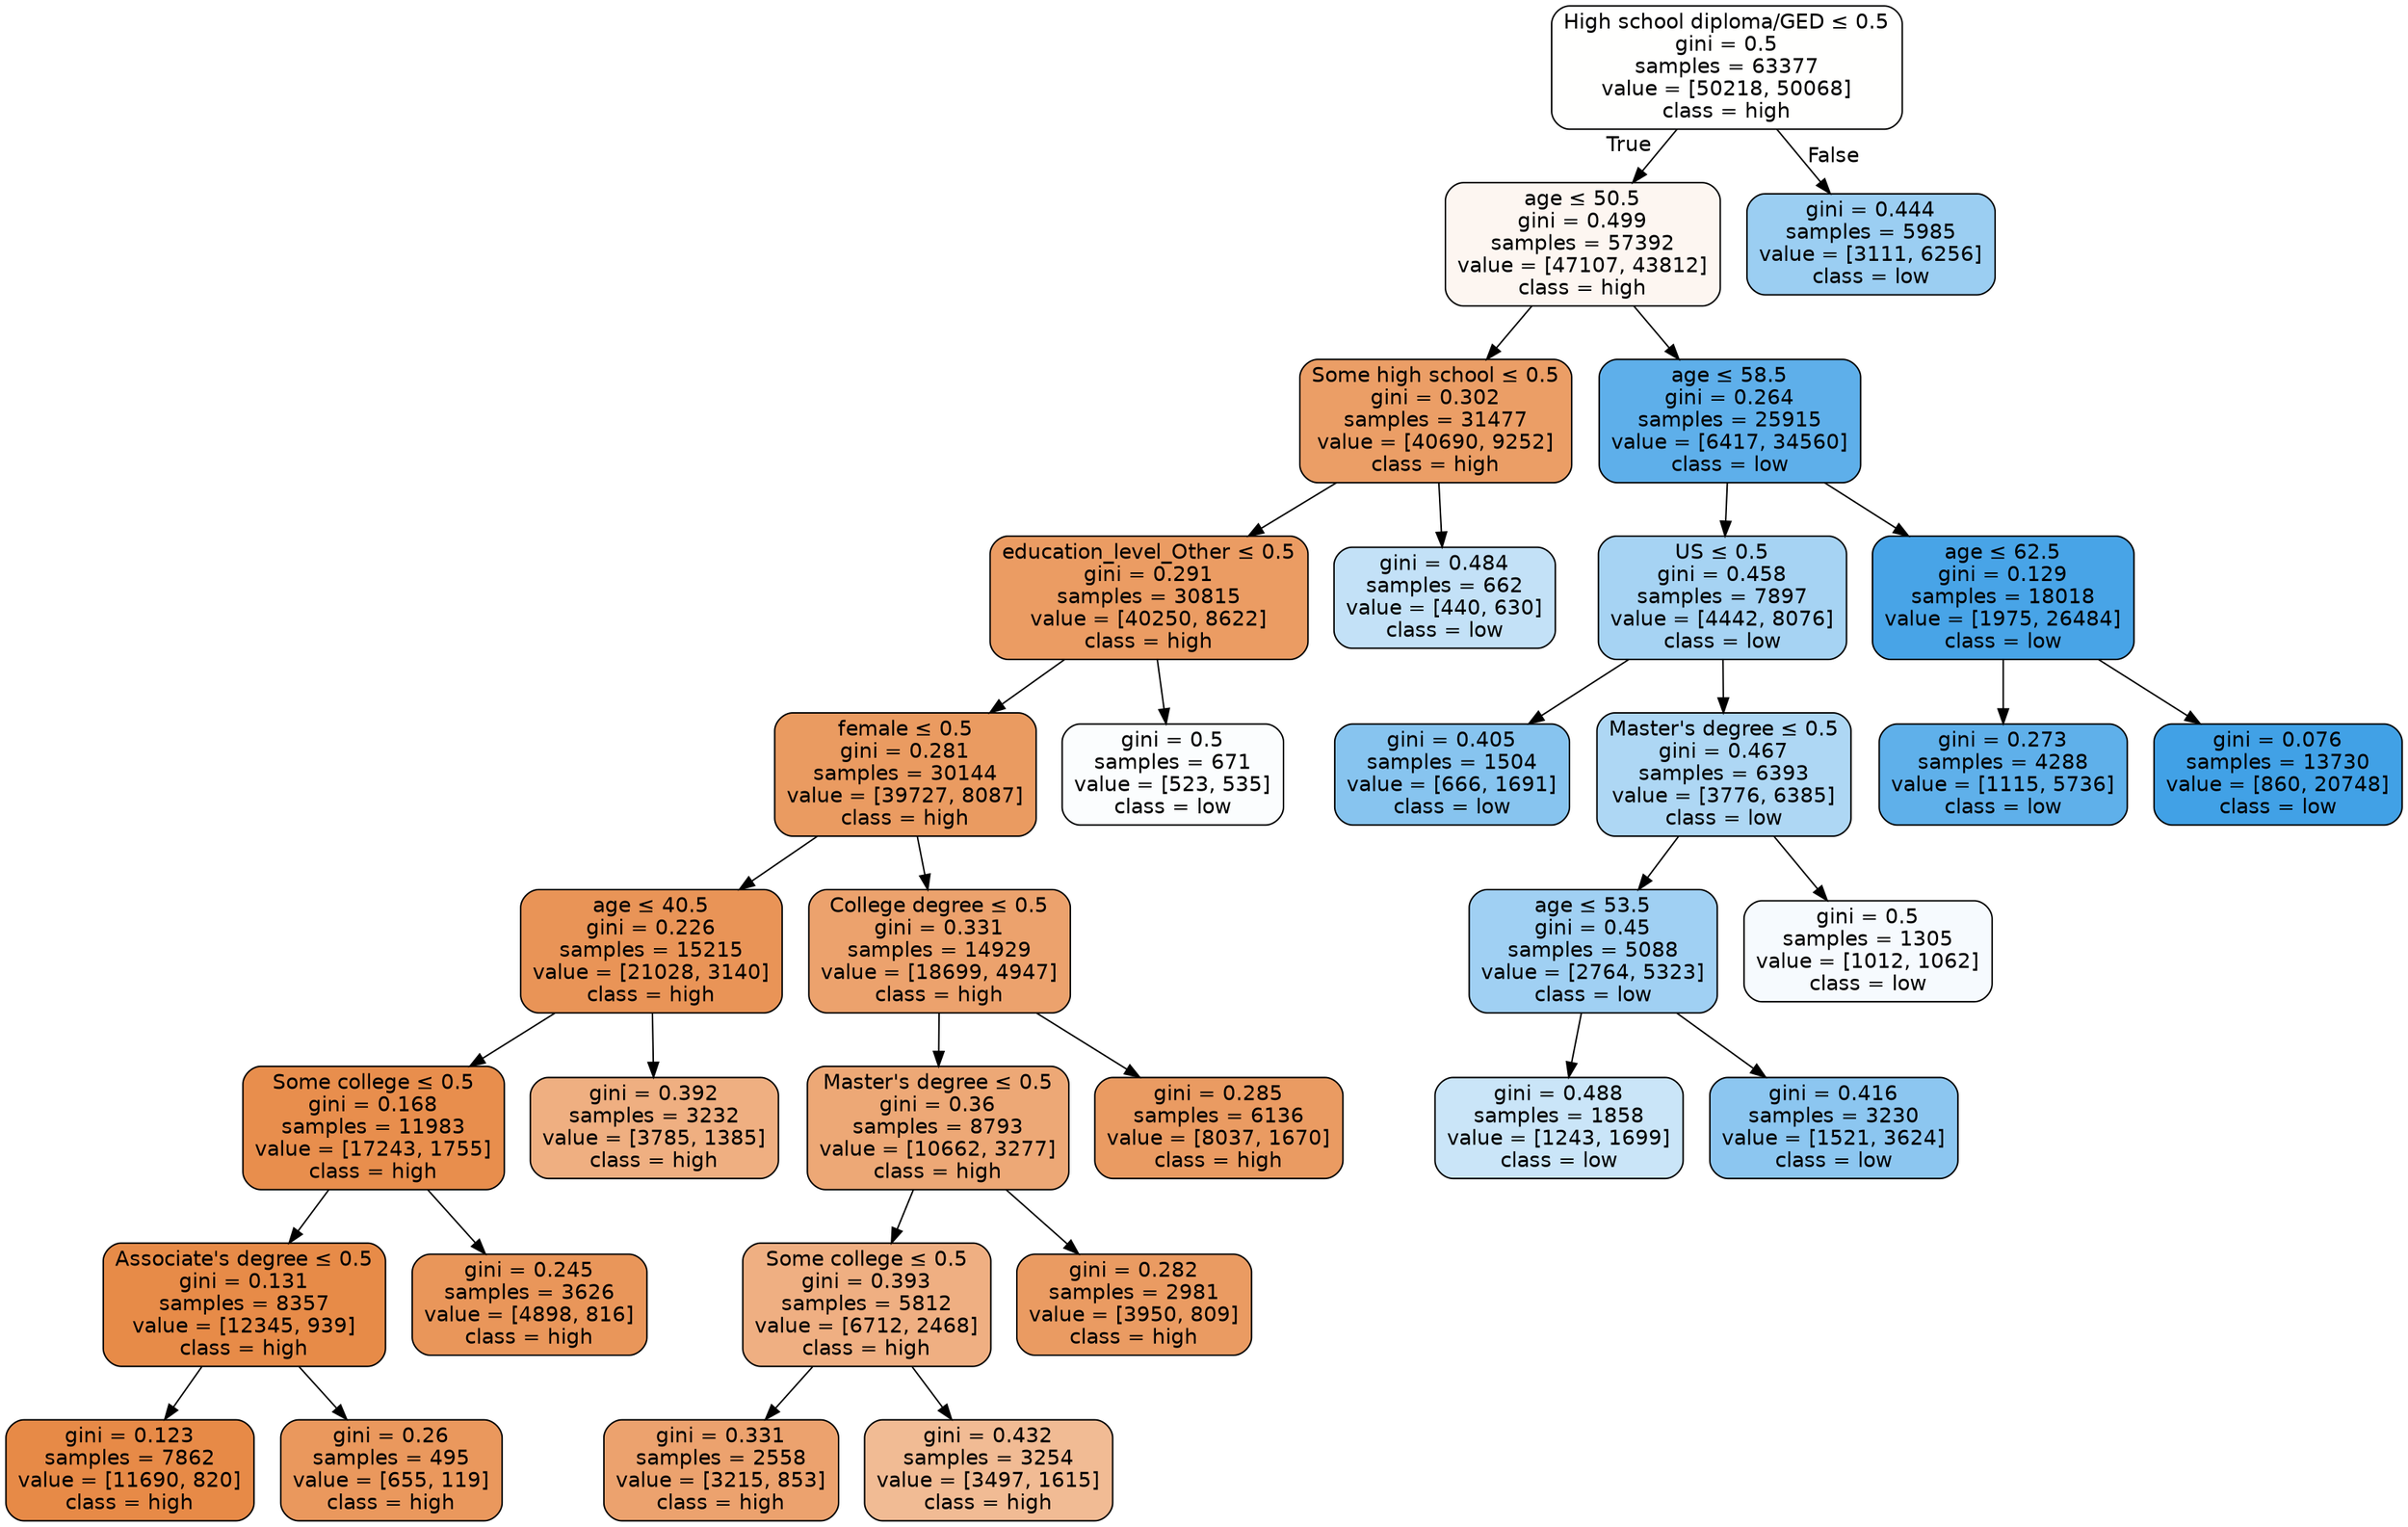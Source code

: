 digraph Tree {
node [shape=box, style="filled, rounded", color="black", fontname="helvetica"] ;
edge [fontname="helvetica"] ;
0 [label=<High school diploma/GED &le; 0.5<br/>gini = 0.5<br/>samples = 63377<br/>value = [50218, 50068]<br/>class = high>, fillcolor="#fffffe"] ;
1 [label=<age &le; 50.5<br/>gini = 0.499<br/>samples = 57392<br/>value = [47107, 43812]<br/>class = high>, fillcolor="#fdf6f1"] ;
0 -> 1 [labeldistance=2.5, labelangle=45, headlabel="True"] ;
3 [label=<Some high school &le; 0.5<br/>gini = 0.302<br/>samples = 31477<br/>value = [40690, 9252]<br/>class = high>, fillcolor="#eb9e66"] ;
1 -> 3 ;
7 [label=<education_level_Other &le; 0.5<br/>gini = 0.291<br/>samples = 30815<br/>value = [40250, 8622]<br/>class = high>, fillcolor="#eb9c63"] ;
3 -> 7 ;
9 [label=<female &le; 0.5<br/>gini = 0.281<br/>samples = 30144<br/>value = [39727, 8087]<br/>class = high>, fillcolor="#ea9b61"] ;
7 -> 9 ;
13 [label=<age &le; 40.5<br/>gini = 0.226<br/>samples = 15215<br/>value = [21028, 3140]<br/>class = high>, fillcolor="#e99457"] ;
9 -> 13 ;
15 [label=<Some college &le; 0.5<br/>gini = 0.168<br/>samples = 11983<br/>value = [17243, 1755]<br/>class = high>, fillcolor="#e88e4d"] ;
13 -> 15 ;
23 [label=<Associate's degree &le; 0.5<br/>gini = 0.131<br/>samples = 8357<br/>value = [12345, 939]<br/>class = high>, fillcolor="#e78b48"] ;
15 -> 23 ;
31 [label=<gini = 0.123<br/>samples = 7862<br/>value = [11690, 820]<br/>class = high>, fillcolor="#e78a47"] ;
23 -> 31 ;
32 [label=<gini = 0.26<br/>samples = 495<br/>value = [655, 119]<br/>class = high>, fillcolor="#ea985d"] ;
23 -> 32 ;
24 [label=<gini = 0.245<br/>samples = 3626<br/>value = [4898, 816]<br/>class = high>, fillcolor="#e9965a"] ;
15 -> 24 ;
16 [label=<gini = 0.392<br/>samples = 3232<br/>value = [3785, 1385]<br/>class = high>, fillcolor="#efaf81"] ;
13 -> 16 ;
14 [label=<College degree &le; 0.5<br/>gini = 0.331<br/>samples = 14929<br/>value = [18699, 4947]<br/>class = high>, fillcolor="#eca26d"] ;
9 -> 14 ;
17 [label=<Master's degree &le; 0.5<br/>gini = 0.36<br/>samples = 8793<br/>value = [10662, 3277]<br/>class = high>, fillcolor="#eda876"] ;
14 -> 17 ;
19 [label=<Some college &le; 0.5<br/>gini = 0.393<br/>samples = 5812<br/>value = [6712, 2468]<br/>class = high>, fillcolor="#efaf82"] ;
17 -> 19 ;
21 [label=<gini = 0.331<br/>samples = 2558<br/>value = [3215, 853]<br/>class = high>, fillcolor="#eca26e"] ;
19 -> 21 ;
22 [label=<gini = 0.432<br/>samples = 3254<br/>value = [3497, 1615]<br/>class = high>, fillcolor="#f1bb94"] ;
19 -> 22 ;
20 [label=<gini = 0.282<br/>samples = 2981<br/>value = [3950, 809]<br/>class = high>, fillcolor="#ea9b62"] ;
17 -> 20 ;
18 [label=<gini = 0.285<br/>samples = 6136<br/>value = [8037, 1670]<br/>class = high>, fillcolor="#ea9b62"] ;
14 -> 18 ;
10 [label=<gini = 0.5<br/>samples = 671<br/>value = [523, 535]<br/>class = low>, fillcolor="#fbfdfe"] ;
7 -> 10 ;
8 [label=<gini = 0.484<br/>samples = 662<br/>value = [440, 630]<br/>class = low>, fillcolor="#c3e1f7"] ;
3 -> 8 ;
4 [label=<age &le; 58.5<br/>gini = 0.264<br/>samples = 25915<br/>value = [6417, 34560]<br/>class = low>, fillcolor="#5eafea"] ;
1 -> 4 ;
5 [label=<US &le; 0.5<br/>gini = 0.458<br/>samples = 7897<br/>value = [4442, 8076]<br/>class = low>, fillcolor="#a6d3f3"] ;
4 -> 5 ;
25 [label=<gini = 0.405<br/>samples = 1504<br/>value = [666, 1691]<br/>class = low>, fillcolor="#87c4ef"] ;
5 -> 25 ;
26 [label=<Master's degree &le; 0.5<br/>gini = 0.467<br/>samples = 6393<br/>value = [3776, 6385]<br/>class = low>, fillcolor="#aed7f4"] ;
5 -> 26 ;
27 [label=<age &le; 53.5<br/>gini = 0.45<br/>samples = 5088<br/>value = [2764, 5323]<br/>class = low>, fillcolor="#a0d0f3"] ;
26 -> 27 ;
29 [label=<gini = 0.488<br/>samples = 1858<br/>value = [1243, 1699]<br/>class = low>, fillcolor="#cae5f8"] ;
27 -> 29 ;
30 [label=<gini = 0.416<br/>samples = 3230<br/>value = [1521, 3624]<br/>class = low>, fillcolor="#8cc6f0"] ;
27 -> 30 ;
28 [label=<gini = 0.5<br/>samples = 1305<br/>value = [1012, 1062]<br/>class = low>, fillcolor="#f6fafe"] ;
26 -> 28 ;
6 [label=<age &le; 62.5<br/>gini = 0.129<br/>samples = 18018<br/>value = [1975, 26484]<br/>class = low>, fillcolor="#48a4e7"] ;
4 -> 6 ;
11 [label=<gini = 0.273<br/>samples = 4288<br/>value = [1115, 5736]<br/>class = low>, fillcolor="#5fb0ea"] ;
6 -> 11 ;
12 [label=<gini = 0.076<br/>samples = 13730<br/>value = [860, 20748]<br/>class = low>, fillcolor="#41a1e6"] ;
6 -> 12 ;
2 [label=<gini = 0.444<br/>samples = 5985<br/>value = [3111, 6256]<br/>class = low>, fillcolor="#9bcef2"] ;
0 -> 2 [labeldistance=2.5, labelangle=-45, headlabel="False"] ;
}
